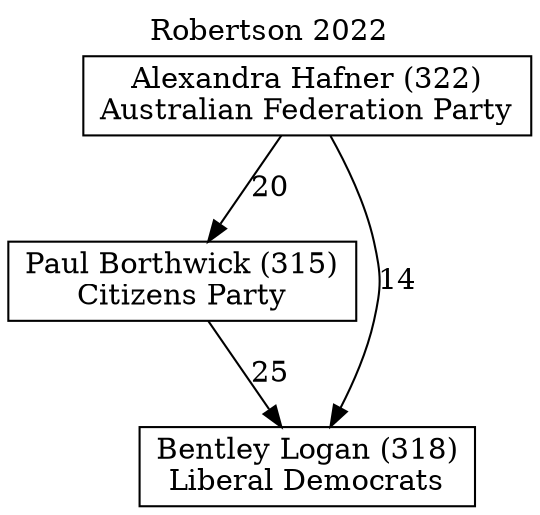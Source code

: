 // House preference flow
digraph "Bentley Logan (318)_Robertson_2022" {
	graph [label="Robertson 2022" labelloc=t mclimit=10]
	node [shape=box]
	"Paul Borthwick (315)" [label="Paul Borthwick (315)
Citizens Party"]
	"Alexandra Hafner (322)" [label="Alexandra Hafner (322)
Australian Federation Party"]
	"Bentley Logan (318)" [label="Bentley Logan (318)
Liberal Democrats"]
	"Paul Borthwick (315)" -> "Bentley Logan (318)" [label=25]
	"Alexandra Hafner (322)" -> "Bentley Logan (318)" [label=14]
	"Alexandra Hafner (322)" -> "Paul Borthwick (315)" [label=20]
}
